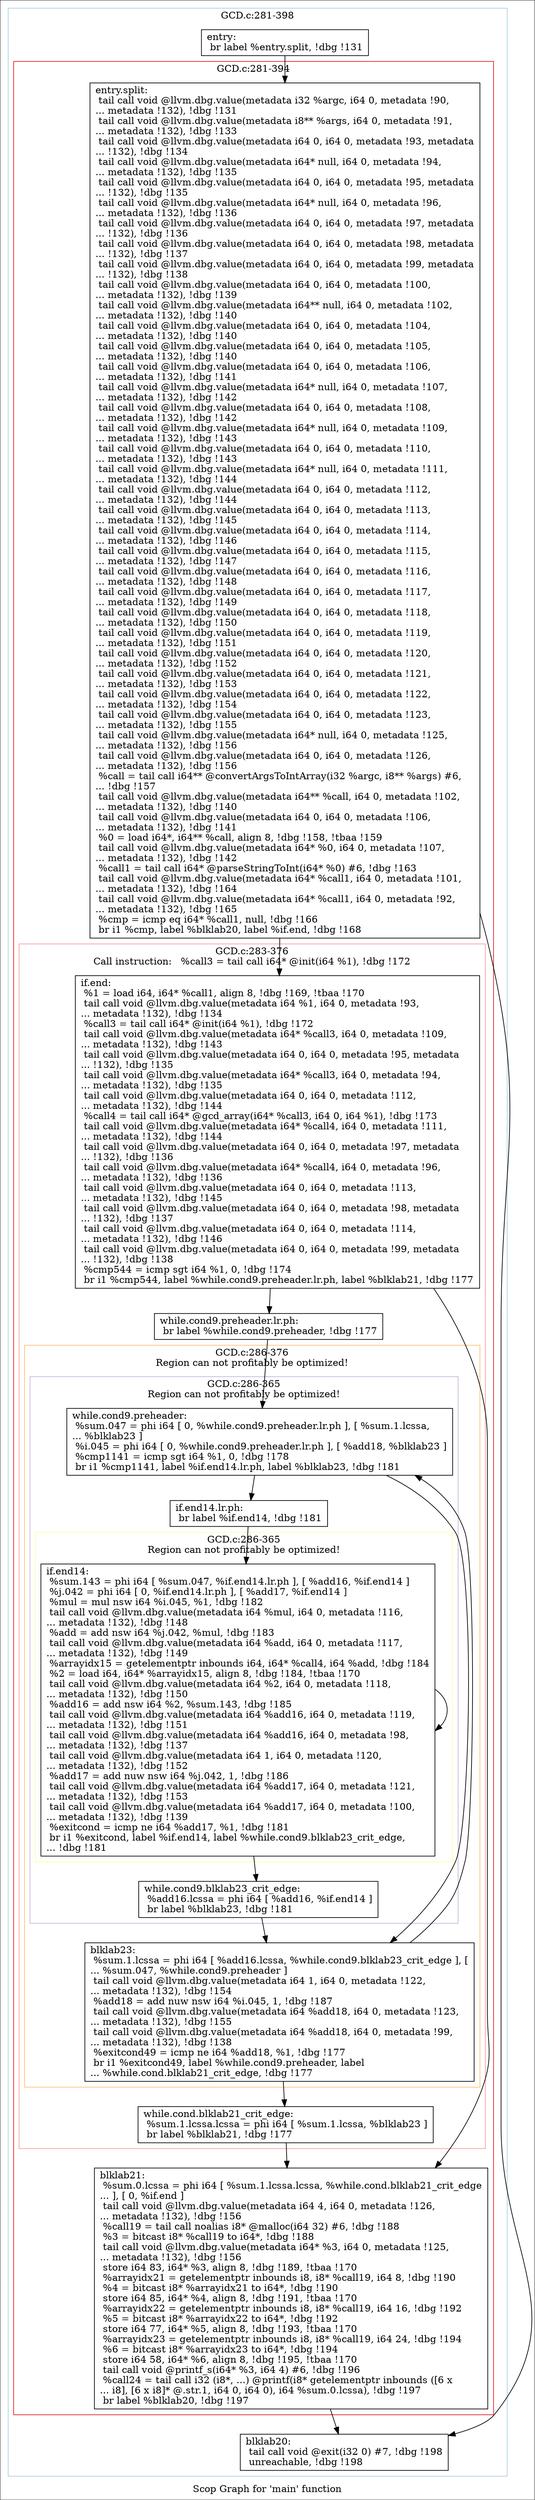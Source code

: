 digraph "Scop Graph for 'main' function" {
	label="Scop Graph for 'main' function";

	Node0xa438e40 [shape=record,label="{entry:\l  br label %entry.split, !dbg !131\l}"];
	Node0xa438e40 -> Node0xa463c10;
	Node0xa463c10 [shape=record,label="{entry.split:                                      \l  tail call void @llvm.dbg.value(metadata i32 %argc, i64 0, metadata !90,\l... metadata !132), !dbg !131\l  tail call void @llvm.dbg.value(metadata i8** %args, i64 0, metadata !91,\l... metadata !132), !dbg !133\l  tail call void @llvm.dbg.value(metadata i64 0, i64 0, metadata !93, metadata\l... !132), !dbg !134\l  tail call void @llvm.dbg.value(metadata i64* null, i64 0, metadata !94,\l... metadata !132), !dbg !135\l  tail call void @llvm.dbg.value(metadata i64 0, i64 0, metadata !95, metadata\l... !132), !dbg !135\l  tail call void @llvm.dbg.value(metadata i64* null, i64 0, metadata !96,\l... metadata !132), !dbg !136\l  tail call void @llvm.dbg.value(metadata i64 0, i64 0, metadata !97, metadata\l... !132), !dbg !136\l  tail call void @llvm.dbg.value(metadata i64 0, i64 0, metadata !98, metadata\l... !132), !dbg !137\l  tail call void @llvm.dbg.value(metadata i64 0, i64 0, metadata !99, metadata\l... !132), !dbg !138\l  tail call void @llvm.dbg.value(metadata i64 0, i64 0, metadata !100,\l... metadata !132), !dbg !139\l  tail call void @llvm.dbg.value(metadata i64** null, i64 0, metadata !102,\l... metadata !132), !dbg !140\l  tail call void @llvm.dbg.value(metadata i64 0, i64 0, metadata !104,\l... metadata !132), !dbg !140\l  tail call void @llvm.dbg.value(metadata i64 0, i64 0, metadata !105,\l... metadata !132), !dbg !140\l  tail call void @llvm.dbg.value(metadata i64 0, i64 0, metadata !106,\l... metadata !132), !dbg !141\l  tail call void @llvm.dbg.value(metadata i64* null, i64 0, metadata !107,\l... metadata !132), !dbg !142\l  tail call void @llvm.dbg.value(metadata i64 0, i64 0, metadata !108,\l... metadata !132), !dbg !142\l  tail call void @llvm.dbg.value(metadata i64* null, i64 0, metadata !109,\l... metadata !132), !dbg !143\l  tail call void @llvm.dbg.value(metadata i64 0, i64 0, metadata !110,\l... metadata !132), !dbg !143\l  tail call void @llvm.dbg.value(metadata i64* null, i64 0, metadata !111,\l... metadata !132), !dbg !144\l  tail call void @llvm.dbg.value(metadata i64 0, i64 0, metadata !112,\l... metadata !132), !dbg !144\l  tail call void @llvm.dbg.value(metadata i64 0, i64 0, metadata !113,\l... metadata !132), !dbg !145\l  tail call void @llvm.dbg.value(metadata i64 0, i64 0, metadata !114,\l... metadata !132), !dbg !146\l  tail call void @llvm.dbg.value(metadata i64 0, i64 0, metadata !115,\l... metadata !132), !dbg !147\l  tail call void @llvm.dbg.value(metadata i64 0, i64 0, metadata !116,\l... metadata !132), !dbg !148\l  tail call void @llvm.dbg.value(metadata i64 0, i64 0, metadata !117,\l... metadata !132), !dbg !149\l  tail call void @llvm.dbg.value(metadata i64 0, i64 0, metadata !118,\l... metadata !132), !dbg !150\l  tail call void @llvm.dbg.value(metadata i64 0, i64 0, metadata !119,\l... metadata !132), !dbg !151\l  tail call void @llvm.dbg.value(metadata i64 0, i64 0, metadata !120,\l... metadata !132), !dbg !152\l  tail call void @llvm.dbg.value(metadata i64 0, i64 0, metadata !121,\l... metadata !132), !dbg !153\l  tail call void @llvm.dbg.value(metadata i64 0, i64 0, metadata !122,\l... metadata !132), !dbg !154\l  tail call void @llvm.dbg.value(metadata i64 0, i64 0, metadata !123,\l... metadata !132), !dbg !155\l  tail call void @llvm.dbg.value(metadata i64* null, i64 0, metadata !125,\l... metadata !132), !dbg !156\l  tail call void @llvm.dbg.value(metadata i64 0, i64 0, metadata !126,\l... metadata !132), !dbg !156\l  %call = tail call i64** @convertArgsToIntArray(i32 %argc, i8** %args) #6,\l... !dbg !157\l  tail call void @llvm.dbg.value(metadata i64** %call, i64 0, metadata !102,\l... metadata !132), !dbg !140\l  tail call void @llvm.dbg.value(metadata i64 0, i64 0, metadata !106,\l... metadata !132), !dbg !141\l  %0 = load i64*, i64** %call, align 8, !dbg !158, !tbaa !159\l  tail call void @llvm.dbg.value(metadata i64* %0, i64 0, metadata !107,\l... metadata !132), !dbg !142\l  %call1 = tail call i64* @parseStringToInt(i64* %0) #6, !dbg !163\l  tail call void @llvm.dbg.value(metadata i64* %call1, i64 0, metadata !101,\l... metadata !132), !dbg !164\l  tail call void @llvm.dbg.value(metadata i64* %call1, i64 0, metadata !92,\l... metadata !132), !dbg !165\l  %cmp = icmp eq i64* %call1, null, !dbg !166\l  br i1 %cmp, label %blklab20, label %if.end, !dbg !168\l}"];
	Node0xa463c10 -> Node0xa45fe50;
	Node0xa463c10 -> Node0xa454090;
	Node0xa45fe50 [shape=record,label="{blklab20:                                         \l  tail call void @exit(i32 0) #7, !dbg !198\l  unreachable, !dbg !198\l}"];
	Node0xa454090 [shape=record,label="{if.end:                                           \l  %1 = load i64, i64* %call1, align 8, !dbg !169, !tbaa !170\l  tail call void @llvm.dbg.value(metadata i64 %1, i64 0, metadata !93,\l... metadata !132), !dbg !134\l  %call3 = tail call i64* @init(i64 %1), !dbg !172\l  tail call void @llvm.dbg.value(metadata i64* %call3, i64 0, metadata !109,\l... metadata !132), !dbg !143\l  tail call void @llvm.dbg.value(metadata i64 0, i64 0, metadata !95, metadata\l... !132), !dbg !135\l  tail call void @llvm.dbg.value(metadata i64* %call3, i64 0, metadata !94,\l... metadata !132), !dbg !135\l  tail call void @llvm.dbg.value(metadata i64 0, i64 0, metadata !112,\l... metadata !132), !dbg !144\l  %call4 = tail call i64* @gcd_array(i64* %call3, i64 0, i64 %1), !dbg !173\l  tail call void @llvm.dbg.value(metadata i64* %call4, i64 0, metadata !111,\l... metadata !132), !dbg !144\l  tail call void @llvm.dbg.value(metadata i64 0, i64 0, metadata !97, metadata\l... !132), !dbg !136\l  tail call void @llvm.dbg.value(metadata i64* %call4, i64 0, metadata !96,\l... metadata !132), !dbg !136\l  tail call void @llvm.dbg.value(metadata i64 0, i64 0, metadata !113,\l... metadata !132), !dbg !145\l  tail call void @llvm.dbg.value(metadata i64 0, i64 0, metadata !98, metadata\l... !132), !dbg !137\l  tail call void @llvm.dbg.value(metadata i64 0, i64 0, metadata !114,\l... metadata !132), !dbg !146\l  tail call void @llvm.dbg.value(metadata i64 0, i64 0, metadata !99, metadata\l... !132), !dbg !138\l  %cmp544 = icmp sgt i64 %1, 0, !dbg !174\l  br i1 %cmp544, label %while.cond9.preheader.lr.ph, label %blklab21, !dbg !177\l}"];
	Node0xa454090 -> Node0xa462a10;
	Node0xa454090 -> Node0xa446410;
	Node0xa462a10 [shape=record,label="{while.cond9.preheader.lr.ph:                      \l  br label %while.cond9.preheader, !dbg !177\l}"];
	Node0xa462a10 -> Node0xa43bab0;
	Node0xa43bab0 [shape=record,label="{while.cond9.preheader:                            \l  %sum.047 = phi i64 [ 0, %while.cond9.preheader.lr.ph ], [ %sum.1.lcssa,\l... %blklab23 ]\l  %i.045 = phi i64 [ 0, %while.cond9.preheader.lr.ph ], [ %add18, %blklab23 ]\l  %cmp1141 = icmp sgt i64 %1, 0, !dbg !178\l  br i1 %cmp1141, label %if.end14.lr.ph, label %blklab23, !dbg !181\l}"];
	Node0xa43bab0 -> Node0xa41afb0;
	Node0xa43bab0 -> Node0xa452950;
	Node0xa41afb0 [shape=record,label="{if.end14.lr.ph:                                   \l  br label %if.end14, !dbg !181\l}"];
	Node0xa41afb0 -> Node0xa41a230;
	Node0xa41a230 [shape=record,label="{if.end14:                                         \l  %sum.143 = phi i64 [ %sum.047, %if.end14.lr.ph ], [ %add16, %if.end14 ]\l  %j.042 = phi i64 [ 0, %if.end14.lr.ph ], [ %add17, %if.end14 ]\l  %mul = mul nsw i64 %i.045, %1, !dbg !182\l  tail call void @llvm.dbg.value(metadata i64 %mul, i64 0, metadata !116,\l... metadata !132), !dbg !148\l  %add = add nsw i64 %j.042, %mul, !dbg !183\l  tail call void @llvm.dbg.value(metadata i64 %add, i64 0, metadata !117,\l... metadata !132), !dbg !149\l  %arrayidx15 = getelementptr inbounds i64, i64* %call4, i64 %add, !dbg !184\l  %2 = load i64, i64* %arrayidx15, align 8, !dbg !184, !tbaa !170\l  tail call void @llvm.dbg.value(metadata i64 %2, i64 0, metadata !118,\l... metadata !132), !dbg !150\l  %add16 = add nsw i64 %2, %sum.143, !dbg !185\l  tail call void @llvm.dbg.value(metadata i64 %add16, i64 0, metadata !119,\l... metadata !132), !dbg !151\l  tail call void @llvm.dbg.value(metadata i64 %add16, i64 0, metadata !98,\l... metadata !132), !dbg !137\l  tail call void @llvm.dbg.value(metadata i64 1, i64 0, metadata !120,\l... metadata !132), !dbg !152\l  %add17 = add nuw nsw i64 %j.042, 1, !dbg !186\l  tail call void @llvm.dbg.value(metadata i64 %add17, i64 0, metadata !121,\l... metadata !132), !dbg !153\l  tail call void @llvm.dbg.value(metadata i64 %add17, i64 0, metadata !100,\l... metadata !132), !dbg !139\l  %exitcond = icmp ne i64 %add17, %1, !dbg !181\l  br i1 %exitcond, label %if.end14, label %while.cond9.blklab23_crit_edge,\l... !dbg !181\l}"];
	Node0xa41a230 -> Node0xa41a230[constraint=false];
	Node0xa41a230 -> Node0xa42f4a0;
	Node0xa42f4a0 [shape=record,label="{while.cond9.blklab23_crit_edge:                   \l  %add16.lcssa = phi i64 [ %add16, %if.end14 ]\l  br label %blklab23, !dbg !181\l}"];
	Node0xa42f4a0 -> Node0xa452950;
	Node0xa452950 [shape=record,label="{blklab23:                                         \l  %sum.1.lcssa = phi i64 [ %add16.lcssa, %while.cond9.blklab23_crit_edge ], [\l... %sum.047, %while.cond9.preheader ]\l  tail call void @llvm.dbg.value(metadata i64 1, i64 0, metadata !122,\l... metadata !132), !dbg !154\l  %add18 = add nuw nsw i64 %i.045, 1, !dbg !187\l  tail call void @llvm.dbg.value(metadata i64 %add18, i64 0, metadata !123,\l... metadata !132), !dbg !155\l  tail call void @llvm.dbg.value(metadata i64 %add18, i64 0, metadata !99,\l... metadata !132), !dbg !138\l  %exitcond49 = icmp ne i64 %add18, %1, !dbg !177\l  br i1 %exitcond49, label %while.cond9.preheader, label\l... %while.cond.blklab21_crit_edge, !dbg !177\l}"];
	Node0xa452950 -> Node0xa43bab0[constraint=false];
	Node0xa452950 -> Node0xa419e30;
	Node0xa419e30 [shape=record,label="{while.cond.blklab21_crit_edge:                    \l  %sum.1.lcssa.lcssa = phi i64 [ %sum.1.lcssa, %blklab23 ]\l  br label %blklab21, !dbg !177\l}"];
	Node0xa419e30 -> Node0xa446410;
	Node0xa446410 [shape=record,label="{blklab21:                                         \l  %sum.0.lcssa = phi i64 [ %sum.1.lcssa.lcssa, %while.cond.blklab21_crit_edge\l... ], [ 0, %if.end ]\l  tail call void @llvm.dbg.value(metadata i64 4, i64 0, metadata !126,\l... metadata !132), !dbg !156\l  %call19 = tail call noalias i8* @malloc(i64 32) #6, !dbg !188\l  %3 = bitcast i8* %call19 to i64*, !dbg !188\l  tail call void @llvm.dbg.value(metadata i64* %3, i64 0, metadata !125,\l... metadata !132), !dbg !156\l  store i64 83, i64* %3, align 8, !dbg !189, !tbaa !170\l  %arrayidx21 = getelementptr inbounds i8, i8* %call19, i64 8, !dbg !190\l  %4 = bitcast i8* %arrayidx21 to i64*, !dbg !190\l  store i64 85, i64* %4, align 8, !dbg !191, !tbaa !170\l  %arrayidx22 = getelementptr inbounds i8, i8* %call19, i64 16, !dbg !192\l  %5 = bitcast i8* %arrayidx22 to i64*, !dbg !192\l  store i64 77, i64* %5, align 8, !dbg !193, !tbaa !170\l  %arrayidx23 = getelementptr inbounds i8, i8* %call19, i64 24, !dbg !194\l  %6 = bitcast i8* %arrayidx23 to i64*, !dbg !194\l  store i64 58, i64* %6, align 8, !dbg !195, !tbaa !170\l  tail call void @printf_s(i64* %3, i64 4) #6, !dbg !196\l  %call24 = tail call i32 (i8*, ...) @printf(i8* getelementptr inbounds ([6 x\l... i8], [6 x i8]* @.str.1, i64 0, i64 0), i64 %sum.0.lcssa), !dbg !197\l  br label %blklab20, !dbg !197\l}"];
	Node0xa446410 -> Node0xa45fe50;
	colorscheme = "paired12"
        subgraph cluster_0xa4462f0 {
          label = "GCD.c:281-398
";
          style = solid;
          color = 1
          subgraph cluster_0xa432e80 {
            label = "GCD.c:281-394
";
            style = solid;
            color = 6
            subgraph cluster_0xa415190 {
              label = "GCD.c:283-376
Call instruction:   %call3 = tail call i64* @init(i64 %1), !dbg !172";
              style = solid;
              color = 5
              subgraph cluster_0xa42d240 {
                label = "GCD.c:286-376
Region can not profitably be optimized!";
                style = solid;
                color = 7
                subgraph cluster_0xa42dd50 {
                  label = "GCD.c:286-365
Region can not profitably be optimized!";
                  style = solid;
                  color = 9
                  subgraph cluster_0xa46a6a0 {
                    label = "GCD.c:286-365
Region can not profitably be optimized!";
                    style = solid;
                    color = 11
                    Node0xa41a230;
                  }
                  Node0xa43bab0;
                  Node0xa41afb0;
                  Node0xa42f4a0;
                }
                Node0xa452950;
              }
              Node0xa454090;
              Node0xa462a10;
              Node0xa419e30;
            }
            Node0xa463c10;
            Node0xa446410;
          }
          Node0xa438e40;
          Node0xa45fe50;
        }
}
